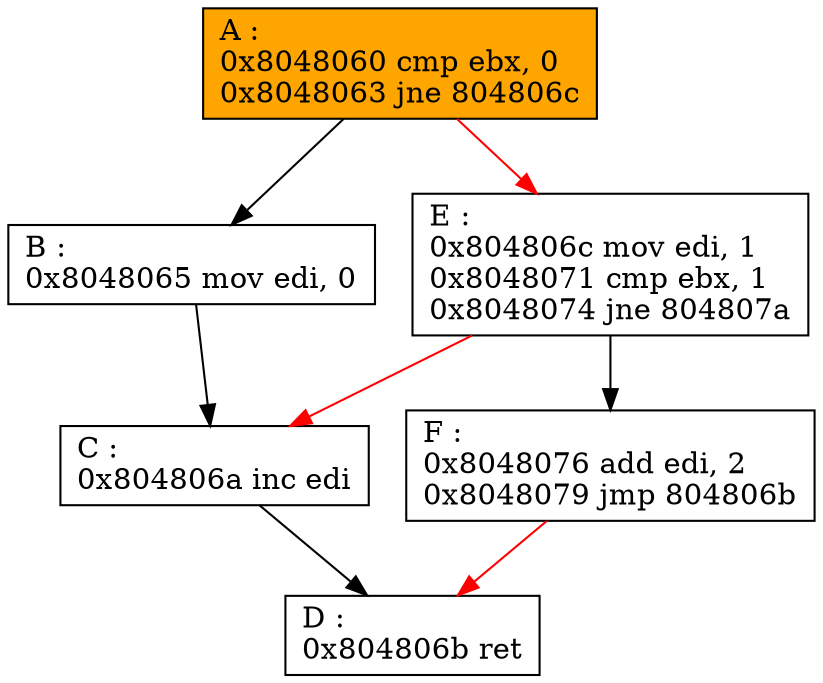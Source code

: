 digraph G {
fontname=cmr10;
labeljust=r
"A" [labeljust=r,label="A :\l0x8048060 cmp ebx, 0\l0x8048063 jne 804806c\l", shape=box, style="filled", fillcolor=orange]
"B" [labeljust=r,label="B :\l0x8048065 mov edi, 0\l", shape=box, style="filled", fillcolor=white]
"C" [labeljust=r,label="C :\l0x804806a inc edi\l", shape=box, style="filled", fillcolor=white]
"D" [labeljust=r,label="D :\l0x804806b ret\l", shape=box, style="filled", fillcolor=white]
"E" [labeljust=r,label="E :\l0x804806c mov edi, 1\l0x8048071 cmp ebx, 1\l0x8048074 jne 804807a\l", shape=box, style="filled", fillcolor=white]
"F" [labeljust=r,label="F :\l0x8048076 add edi, 2\l0x8048079 jmp 804806b\l", shape=box, style="filled", fillcolor=white]
"A" -> "B" [color=black]
"A" -> "E" [color=red]
"B" -> "C" [color=black]
"C" -> "D" [color=black]
"E" -> "F" [color=black]
"E" -> "C" [color=red]
"F" -> "D" [color=red]
}
